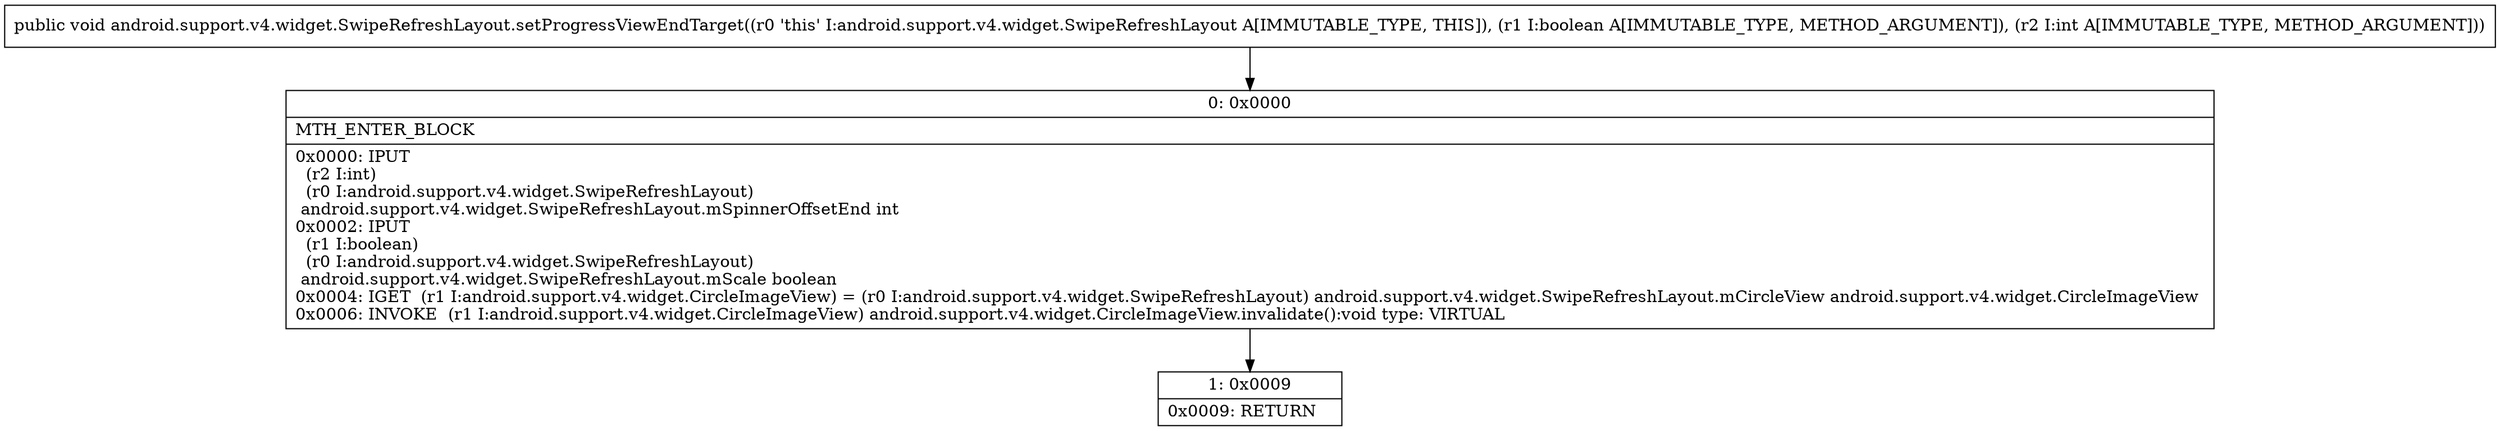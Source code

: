 digraph "CFG forandroid.support.v4.widget.SwipeRefreshLayout.setProgressViewEndTarget(ZI)V" {
Node_0 [shape=record,label="{0\:\ 0x0000|MTH_ENTER_BLOCK\l|0x0000: IPUT  \l  (r2 I:int)\l  (r0 I:android.support.v4.widget.SwipeRefreshLayout)\l android.support.v4.widget.SwipeRefreshLayout.mSpinnerOffsetEnd int \l0x0002: IPUT  \l  (r1 I:boolean)\l  (r0 I:android.support.v4.widget.SwipeRefreshLayout)\l android.support.v4.widget.SwipeRefreshLayout.mScale boolean \l0x0004: IGET  (r1 I:android.support.v4.widget.CircleImageView) = (r0 I:android.support.v4.widget.SwipeRefreshLayout) android.support.v4.widget.SwipeRefreshLayout.mCircleView android.support.v4.widget.CircleImageView \l0x0006: INVOKE  (r1 I:android.support.v4.widget.CircleImageView) android.support.v4.widget.CircleImageView.invalidate():void type: VIRTUAL \l}"];
Node_1 [shape=record,label="{1\:\ 0x0009|0x0009: RETURN   \l}"];
MethodNode[shape=record,label="{public void android.support.v4.widget.SwipeRefreshLayout.setProgressViewEndTarget((r0 'this' I:android.support.v4.widget.SwipeRefreshLayout A[IMMUTABLE_TYPE, THIS]), (r1 I:boolean A[IMMUTABLE_TYPE, METHOD_ARGUMENT]), (r2 I:int A[IMMUTABLE_TYPE, METHOD_ARGUMENT])) }"];
MethodNode -> Node_0;
Node_0 -> Node_1;
}

